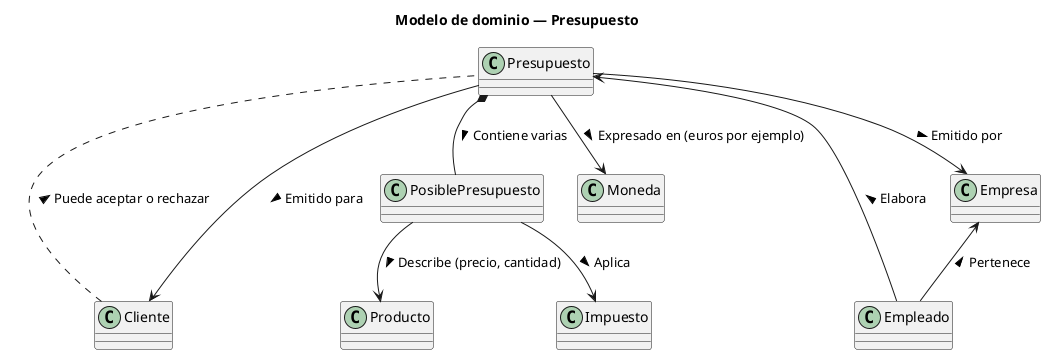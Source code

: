 @startuml
title Modelo de dominio — Presupuesto

class Presupuesto

Presupuesto -d-> Cliente: Emitido para >
Presupuesto -d-> Empresa: Emitido por >
Presupuesto *-- PosiblePresupuesto: Contiene varias >
Presupuesto -d-> Moneda: Expresado en (euros por ejemplo) >

PosiblePresupuesto -d-> Producto: Describe (precio, cantidad) >
PosiblePresupuesto --> Impuesto: Aplica >

Empresa <-- Empleado: Pertenece <
Empleado -u-> Presupuesto: Elabora >

Cliente ... Presupuesto: Puede aceptar o rechazar >
@enduml

